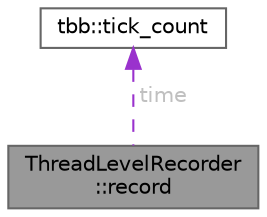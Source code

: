 digraph "ThreadLevelRecorder::record"
{
 // LATEX_PDF_SIZE
  bgcolor="transparent";
  edge [fontname=Helvetica,fontsize=10,labelfontname=Helvetica,labelfontsize=10];
  node [fontname=Helvetica,fontsize=10,shape=box,height=0.2,width=0.4];
  Node1 [id="Node000001",label="ThreadLevelRecorder\l::record",height=0.2,width=0.4,color="gray40", fillcolor="grey60", style="filled", fontcolor="black",tooltip=" "];
  Node2 -> Node1 [id="edge1_Node000001_Node000002",dir="back",color="darkorchid3",style="dashed",tooltip=" ",label=" time",fontcolor="grey" ];
  Node2 [id="Node000002",label="tbb::tick_count",height=0.2,width=0.4,color="gray40", fillcolor="white", style="filled",URL="$classtbb_1_1tick__count.html",tooltip="Absolute timestamp"];
}
